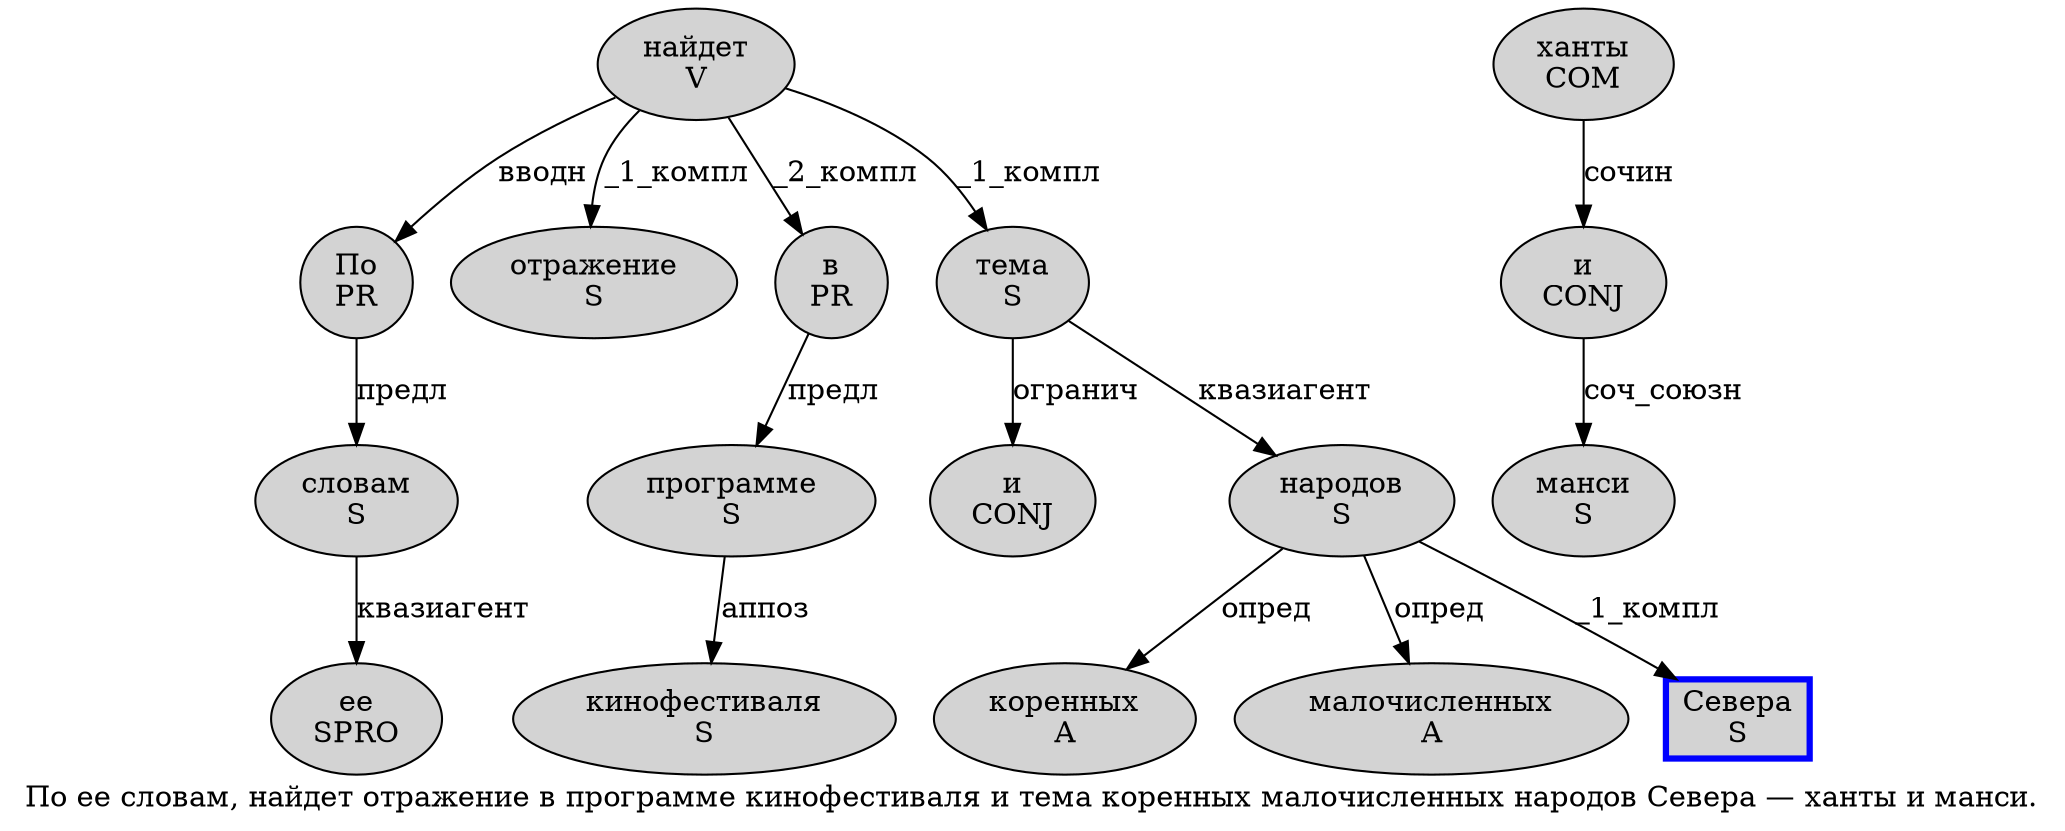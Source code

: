 digraph SENTENCE_569 {
	graph [label="По ее словам, найдет отражение в программе кинофестиваля и тема коренных малочисленных народов Севера — ханты и манси."]
	node [style=filled]
		0 [label="По
PR" color="" fillcolor=lightgray penwidth=1 shape=ellipse]
		1 [label="ее
SPRO" color="" fillcolor=lightgray penwidth=1 shape=ellipse]
		2 [label="словам
S" color="" fillcolor=lightgray penwidth=1 shape=ellipse]
		4 [label="найдет
V" color="" fillcolor=lightgray penwidth=1 shape=ellipse]
		5 [label="отражение
S" color="" fillcolor=lightgray penwidth=1 shape=ellipse]
		6 [label="в
PR" color="" fillcolor=lightgray penwidth=1 shape=ellipse]
		7 [label="программе
S" color="" fillcolor=lightgray penwidth=1 shape=ellipse]
		8 [label="кинофестиваля
S" color="" fillcolor=lightgray penwidth=1 shape=ellipse]
		9 [label="и
CONJ" color="" fillcolor=lightgray penwidth=1 shape=ellipse]
		10 [label="тема
S" color="" fillcolor=lightgray penwidth=1 shape=ellipse]
		11 [label="коренных
A" color="" fillcolor=lightgray penwidth=1 shape=ellipse]
		12 [label="малочисленных
A" color="" fillcolor=lightgray penwidth=1 shape=ellipse]
		13 [label="народов
S" color="" fillcolor=lightgray penwidth=1 shape=ellipse]
		14 [label="Севера
S" color=blue fillcolor=lightgray penwidth=3 shape=box]
		16 [label="ханты
COM" color="" fillcolor=lightgray penwidth=1 shape=ellipse]
		17 [label="и
CONJ" color="" fillcolor=lightgray penwidth=1 shape=ellipse]
		18 [label="манси
S" color="" fillcolor=lightgray penwidth=1 shape=ellipse]
			6 -> 7 [label="предл"]
			4 -> 0 [label="вводн"]
			4 -> 5 [label="_1_компл"]
			4 -> 6 [label="_2_компл"]
			4 -> 10 [label="_1_компл"]
			17 -> 18 [label="соч_союзн"]
			0 -> 2 [label="предл"]
			2 -> 1 [label="квазиагент"]
			13 -> 11 [label="опред"]
			13 -> 12 [label="опред"]
			13 -> 14 [label="_1_компл"]
			16 -> 17 [label="сочин"]
			7 -> 8 [label="аппоз"]
			10 -> 9 [label="огранич"]
			10 -> 13 [label="квазиагент"]
}